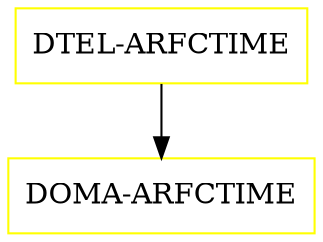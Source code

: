 digraph G {
  "DTEL-ARFCTIME" [shape=box,color=yellow];
  "DOMA-ARFCTIME" [shape=box,color=yellow,URL="./DOMA_ARFCTIME.html"];
  "DTEL-ARFCTIME" -> "DOMA-ARFCTIME";
}
